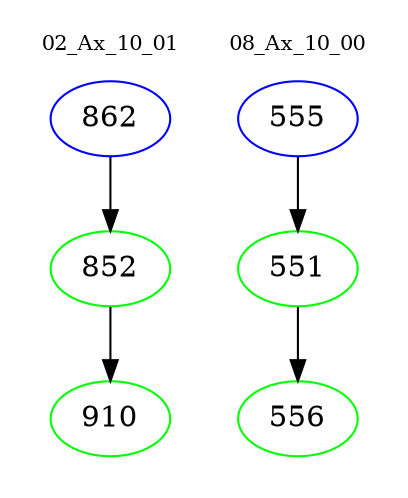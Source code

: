 digraph{
subgraph cluster_0 {
color = white
label = "02_Ax_10_01";
fontsize=10;
T0_862 [label="862", color="blue"]
T0_862 -> T0_852 [color="black"]
T0_852 [label="852", color="green"]
T0_852 -> T0_910 [color="black"]
T0_910 [label="910", color="green"]
}
subgraph cluster_1 {
color = white
label = "08_Ax_10_00";
fontsize=10;
T1_555 [label="555", color="blue"]
T1_555 -> T1_551 [color="black"]
T1_551 [label="551", color="green"]
T1_551 -> T1_556 [color="black"]
T1_556 [label="556", color="green"]
}
}
